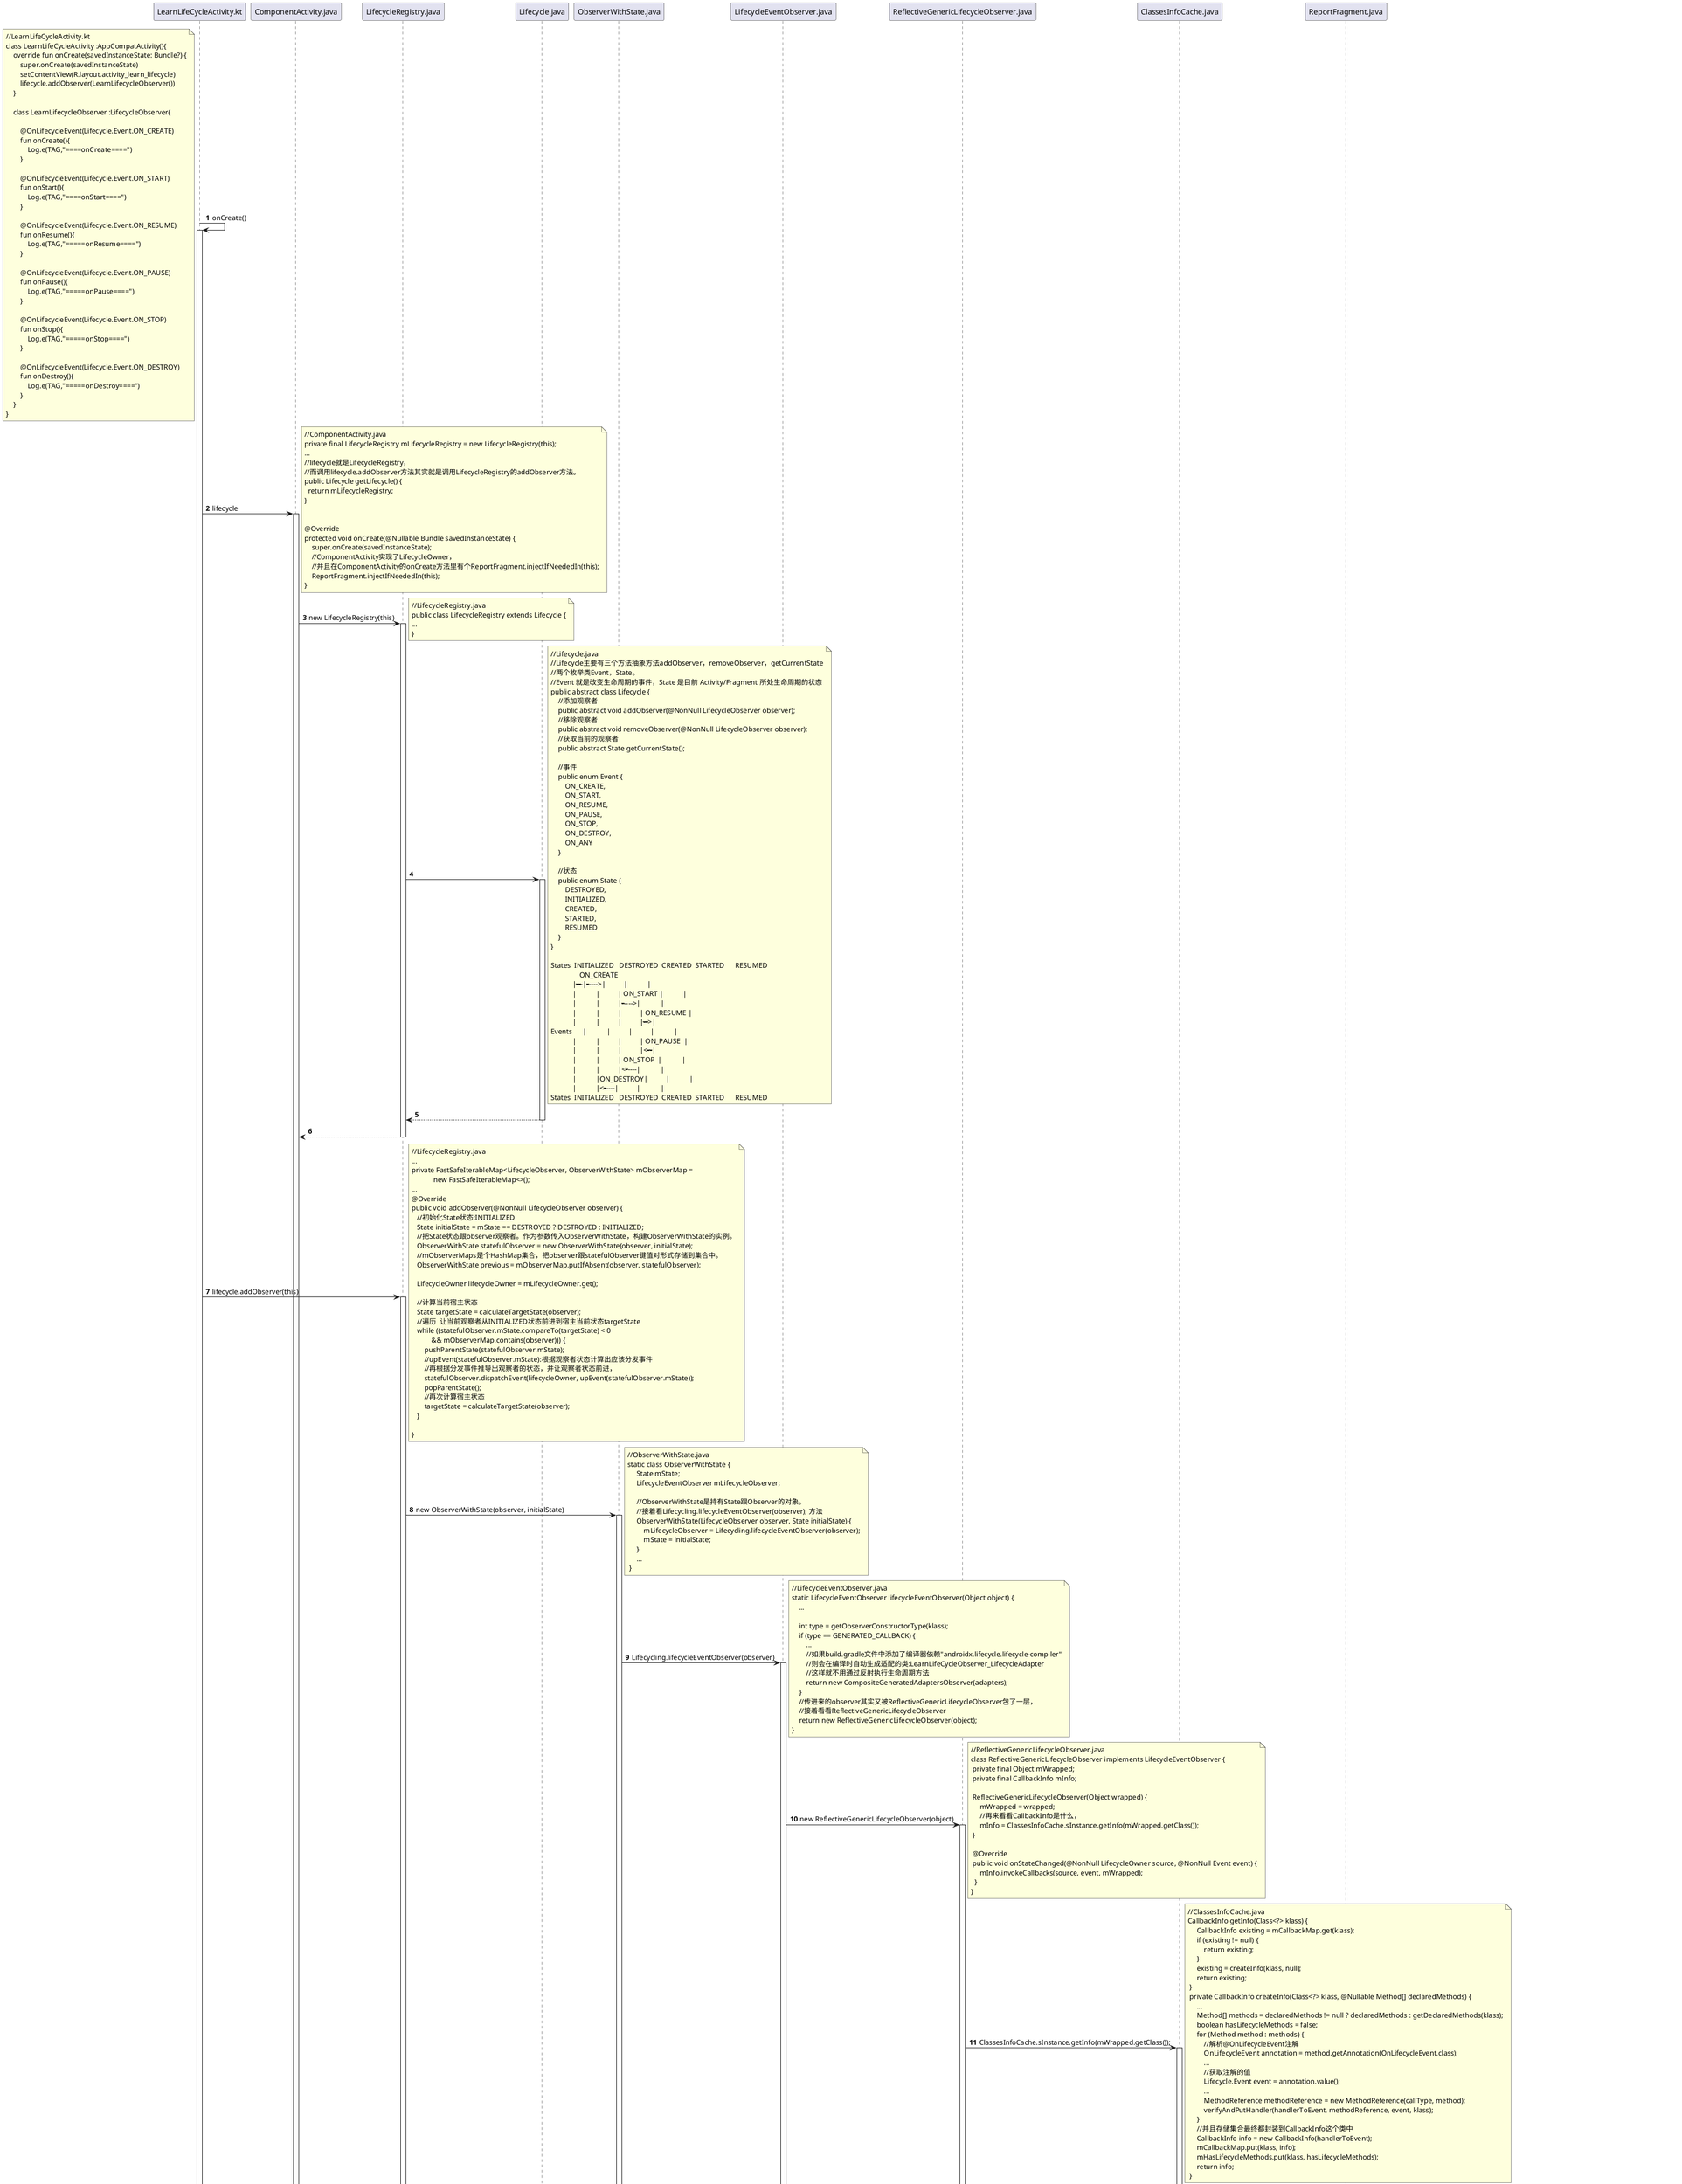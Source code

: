 ·@startuml
'https://plantuml.com/sequence-diagram

autonumber

'1
LearnLifeCycleActivity.kt -> LearnLifeCycleActivity.kt: onCreate()
activate LearnLifeCycleActivity.kt
note left
//LearnLifeCycleActivity.kt
class LearnLifeCycleActivity :AppCompatActivity(){
    override fun onCreate(savedInstanceState: Bundle?) {
        super.onCreate(savedInstanceState)
        setContentView(R.layout.activity_learn_lifecycle)
        lifecycle.addObserver(LearnLifecycleObserver())
    }

    class LearnLifecycleObserver :LifecycleObserver{

        @OnLifecycleEvent(Lifecycle.Event.ON_CREATE)
        fun onCreate(){
            Log.e(TAG,"====onCreate====")
        }

        @OnLifecycleEvent(Lifecycle.Event.ON_START)
        fun onStart(){
            Log.e(TAG,"====onStart====")
        }

        @OnLifecycleEvent(Lifecycle.Event.ON_RESUME)
        fun onResume(){
            Log.e(TAG,"=====onResume====")
        }

        @OnLifecycleEvent(Lifecycle.Event.ON_PAUSE)
        fun onPause(){
            Log.e(TAG,"=====onPause====")
        }

        @OnLifecycleEvent(Lifecycle.Event.ON_STOP)
        fun onStop(){
            Log.e(TAG,"=====onStop====")
        }

        @OnLifecycleEvent(Lifecycle.Event.ON_DESTROY)
        fun onDestroy(){
            Log.e(TAG,"=====onDestroy====")
        }
    }
}
end note

'2
LearnLifeCycleActivity.kt -> ComponentActivity.java: lifecycle
activate ComponentActivity.java
note right
//ComponentActivity.java
private final LifecycleRegistry mLifecycleRegistry = new LifecycleRegistry(this);
...
//lifecycle就是LifecycleRegistry，
//而调用lifecycle.addObserver方法其实就是调用LifecycleRegistry的addObserver方法。
public Lifecycle getLifecycle() {
  return mLifecycleRegistry;
}


@Override
protected void onCreate(@Nullable Bundle savedInstanceState) {
    super.onCreate(savedInstanceState);
    //ComponentActivity实现了LifecycleOwner，
    //并且在ComponentActivity的onCreate方法里有个ReportFragment.injectIfNeededIn(this);
    ReportFragment.injectIfNeededIn(this);
}
end note

'3
ComponentActivity.java -> LifecycleRegistry.java: new LifecycleRegistry(this)
activate LifecycleRegistry.java
note right
//LifecycleRegistry.java
public class LifecycleRegistry extends Lifecycle {
...
}
end note

'4
LifecycleRegistry.java -> Lifecycle.java:
activate Lifecycle.java
note right
//Lifecycle.java
//Lifecycle主要有三个方法抽象方法addObserver，removeObserver，getCurrentState
//两个枚举类Event，State。
//Event 就是改变生命周期的事件，State 是目前 Activity/Fragment 所处生命周期的状态
public abstract class Lifecycle {
    //添加观察者
    public abstract void addObserver(@NonNull LifecycleObserver observer);
    //移除观察者
    public abstract void removeObserver(@NonNull LifecycleObserver observer);
    //获取当前的观察者
    public abstract State getCurrentState();

    //事件
    public enum Event {
        ON_CREATE,
        ON_START,
        ON_RESUME,
        ON_PAUSE,
        ON_STOP,
        ON_DESTROY,
        ON_ANY
    }

    //状态
    public enum State {
        DESTROYED,
        INITIALIZED,
        CREATED,
        STARTED,
        RESUMED
    }
}

States  INITIALIZED   DESTROYED  CREATED  STARTED      RESUMED
                ON_CREATE
            |-----------|--------->|          |           |
            |           |          | ON_START |           |
            |           |          |--------->|           |
            |           |          |          | ON_RESUME |
            |           |          |          |---------->|
Events      |           |          |          |           |
            |           |          |          | ON_PAUSE  |
            |           |          |          |<----------|
            |           |          | ON_STOP  |           |
            |           |          |<---------|           |
            |           |ON_DESTROY|          |           |
            |           |<---------|          |           |
States  INITIALIZED   DESTROYED  CREATED  STARTED      RESUMED
end note

'5
Lifecycle.java --> LifecycleRegistry.java:
deactivate Lifecycle.java

'6
LifecycleRegistry.java --> ComponentActivity.java:
deactivate LifecycleRegistry.java

'7
'ComponentActivity.java --> LearnLifeCycleActivity.kt:
'deactivate ComponentActivity.java


'8
LearnLifeCycleActivity.kt -> LifecycleRegistry.java: lifecycle.addObserver(this)
activate LifecycleRegistry.java
note right
//LifecycleRegistry.java
...
private FastSafeIterableMap<LifecycleObserver, ObserverWithState> mObserverMap =
            new FastSafeIterableMap<>();
...
@Override
public void addObserver(@NonNull LifecycleObserver observer) {
   //初始化State状态:INITIALIZED
   State initialState = mState == DESTROYED ? DESTROYED : INITIALIZED;
   //把State状态跟observer观察者。作为参数传入ObserverWithState，构建ObserverWithState的实例。
   ObserverWithState statefulObserver = new ObserverWithState(observer, initialState);
   //mObserverMaps是个HashMap集合，把observer跟statefulObserver键值对形式存储到集合中。
   ObserverWithState previous = mObserverMap.putIfAbsent(observer, statefulObserver);

   LifecycleOwner lifecycleOwner = mLifecycleOwner.get();

   //计算当前宿主状态
   State targetState = calculateTargetState(observer);
   //遍历  让当前观察者从INITIALIZED状态前进到宿主当前状态targetState
   while ((statefulObserver.mState.compareTo(targetState) < 0
           && mObserverMap.contains(observer))) {
       pushParentState(statefulObserver.mState);
       //upEvent(statefulObserver.mState):根据观察者状态计算出应该分发事件
       //再根据分发事件推导出观察者的状态，并让观察者状态前进，
       statefulObserver.dispatchEvent(lifecycleOwner, upEvent(statefulObserver.mState));
       popParentState();
       //再次计算宿主状态
       targetState = calculateTargetState(observer);
   }

}
end note

'9
LifecycleRegistry.java -> ObserverWithState.java: new ObserverWithState(observer, initialState)
activate ObserverWithState.java
note right
//ObserverWithState.java
static class ObserverWithState {
     State mState;
     LifecycleEventObserver mLifecycleObserver;

     //ObserverWithState是持有State跟Observer的对象。
     //接着看Lifecycling.lifecycleEventObserver(observer); 方法
     ObserverWithState(LifecycleObserver observer, State initialState) {
         mLifecycleObserver = Lifecycling.lifecycleEventObserver(observer);
         mState = initialState;
     }
     ...
 }
end note

'10
ObserverWithState.java -> LifecycleEventObserver.java: Lifecycling.lifecycleEventObserver(observer)
activate LifecycleEventObserver.java
note right
//LifecycleEventObserver.java
static LifecycleEventObserver lifecycleEventObserver(Object object) {
    ...

    int type = getObserverConstructorType(klass);
    if (type == GENERATED_CALLBACK) {
        ...
        //如果build.gradle文件中添加了编译器依赖"androidx.lifecycle.lifecycle-compiler"
        //则会在编译时自动生成适配的类:LearnLifeCycleObserver_LifecycleAdapter
        //这样就不用通过反射执行生命周期方法
        return new CompositeGeneratedAdaptersObserver(adapters);
    }
    //传进来的observer其实又被ReflectiveGenericLifecycleObserver包了一层，
    //接着看看ReflectiveGenericLifecycleObserver
    return new ReflectiveGenericLifecycleObserver(object);
}
end note

'11
LifecycleEventObserver.java -> ReflectiveGenericLifecycleObserver.java: new ReflectiveGenericLifecycleObserver(object)
activate ReflectiveGenericLifecycleObserver.java
note right
//ReflectiveGenericLifecycleObserver.java
class ReflectiveGenericLifecycleObserver implements LifecycleEventObserver {
 private final Object mWrapped;
 private final CallbackInfo mInfo;

 ReflectiveGenericLifecycleObserver(Object wrapped) {
     mWrapped = wrapped;
     //再来看看CallbackInfo是什么，
     mInfo = ClassesInfoCache.sInstance.getInfo(mWrapped.getClass());
 }

 @Override
 public void onStateChanged(@NonNull LifecycleOwner source, @NonNull Event event) {
     mInfo.invokeCallbacks(source, event, mWrapped);
  }
}
end note

'12
ReflectiveGenericLifecycleObserver.java -> ClassesInfoCache.java:  ClassesInfoCache.sInstance.getInfo(mWrapped.getClass());
activate ClassesInfoCache.java
note right
//ClassesInfoCache.java
CallbackInfo getInfo(Class<?> klass) {
     CallbackInfo existing = mCallbackMap.get(klass);
     if (existing != null) {
         return existing;
     }
     existing = createInfo(klass, null);
     return existing;
 }
 private CallbackInfo createInfo(Class<?> klass, @Nullable Method[] declaredMethods) {
     ...
     Method[] methods = declaredMethods != null ? declaredMethods : getDeclaredMethods(klass);
     boolean hasLifecycleMethods = false;
     for (Method method : methods) {
         //解析@OnLifecycleEvent注解
         OnLifecycleEvent annotation = method.getAnnotation(OnLifecycleEvent.class);
         ...
         //获取注解的值
         Lifecycle.Event event = annotation.value();
         ...
         MethodReference methodReference = new MethodReference(callType, method);
         verifyAndPutHandler(handlerToEvent, methodReference, event, klass);
     }
     //并且存储集合最终都封装到CallbackInfo这个类中
     CallbackInfo info = new CallbackInfo(handlerToEvent);
     mCallbackMap.put(klass, info);
     mHasLifecycleMethods.put(klass, hasLifecycleMethods);
     return info;
 }
end note

'13
ClassesInfoCache.java --> ReflectiveGenericLifecycleObserver.java:
deactivate ClassesInfoCache.java

'14
ReflectiveGenericLifecycleObserver.java --> LifecycleEventObserver.java:
deactivate ReflectiveGenericLifecycleObserver.java

'15
LifecycleEventObserver.java --> ObserverWithState.java:
deactivate LifecycleEventObserver.java

'16
ObserverWithState.java --> LifecycleRegistry.java:
deactivate ObserverWithState.java

'17
LifecycleRegistry.java --> LearnLifeCycleActivity.kt:
deactivate LifecycleRegistry.java

'18
ComponentActivity.java -> ReportFragment.java: ReportFragment.injectIfNeededIn(this);
activate ReportFragment.java
note right
//ReportFragment.java
public static void injectIfNeededIn(Activity activity) {
    // ProcessLifecycleOwner should always correctly work and some activities may not extend
    // FragmentActivity from support lib, so we use framework fragments for activities
    android.app.FragmentManager manager = activity.getFragmentManager();
    if (manager.findFragmentByTag(REPORT_FRAGMENT_TAG) == null) {
        //添加一个new ReportFragment()
        manager.beginTransaction().add(new ReportFragment(), REPORT_FRAGMENT_TAG).commit();
        // Hopefully, we are the first to make a transaction.
        manager.executePendingTransactions();
    }
}

//发现在ReportFragment的生命周期里调用了dispatch这个方法，
//并且传入对应的生命周期事件（如：dispatch(Lifecycle.Event.ON_DESTROY);）
//接着我们来看看dispatch的方法
@Override
public void onActivityCreated(Bundle savedInstanceState) {
    super.onActivityCreated(savedInstanceState);
    dispatchCreate(mProcessListener);
    dispatch(Lifecycle.Event.ON_CREATE);
}

@Override
public void onStart() {
    super.onStart();
    dispatchStart(mProcessListener);
    dispatch(Lifecycle.Event.ON_START);
}

@Override
public void onResume() {
    super.onResume();
    dispatchResume(mProcessListener);
    dispatch(Lifecycle.Event.ON_RESUME);
}

@Override
public void onPause() {
    super.onPause();
    dispatch(Lifecycle.Event.ON_PAUSE);
}

@Override
public void onStop() {
    super.onStop();
    dispatch(Lifecycle.Event.ON_STOP);
}

@Override
public void onDestroy() {
    super.onDestroy();
    dispatch(Lifecycle.Event.ON_DESTROY);
    // just want to be sure that we won't leak reference to an activity
    mProcessListener = null;
}
//我们看到代码会判断activity是否是LifecycleOwner类型，
//并且lifecycle是否是LifecycleRegistry，
//接着会调用 LifecycleRegistry的handleLifecycleEvent()方法。并且事件作为参数传入。
//根据我们上面查看的源码，ComponentActivity是实现了LifecycleOwner，
//并且lifecycle就是LifecycleRegistry。
//所以来看看LifecycleRegistry的handleLifecycleEvent()方法
private void dispatch(Lifecycle.Event event) {
    Activity activity = getActivity();
    if (activity instanceof LifecycleRegistryOwner) {
        ((LifecycleRegistryOwner) activity).getLifecycle().handleLifecycleEvent(event);
        return;
    }

    if (activity instanceof LifecycleOwner) {
        Lifecycle lifecycle = ((LifecycleOwner) activity).getLifecycle();
        if (lifecycle instanceof LifecycleRegistry) {
            ((LifecycleRegistry) lifecycle).handleLifecycleEvent(event);
        }
    }
}
end note

'19
ReportFragment.java -> LifecycleRegistry.java: lifecycle.handleLifecycleEvent(event);
activate LifecycleRegistry.java
note left
//LifecycleRegistry.java
public void handleLifecycleEvent(@NonNull Lifecycle.Event event) {
    //将Event转成State
    //根据宿主当前分发的事件(生命周期)反推出宿主状态，
    //eg:如果是ON_CREATE事件，则前进一步变为CREATED状态
    State next = getStateAfter(event);
    //状态同步
    moveToState(next);
}
end note

'20
LifecycleRegistry.java->LifecycleRegistry.java: moveToState(next);
activate LifecycleRegistry.java
note left
//LifecycleRegistry.java
private void moveToState(State next) {
    ...
    //真正的状态同步
    sync();
    ...
}
end note

'21
LifecycleRegistry.java->LifecycleRegistry.java: moveToState(next);
activate LifecycleRegistry.java
note left
//LifecycleRegistry.java
//真正的状态同步
private void sync() {
    LifecycleOwner lifecycleOwner = mLifecycleOwner.get();

    //isSynced()：往mObserverMap集合里面注册的Observer是不是所有观察者的状态都已经分发完，
    //是不是都已经同步到根宿主一致状态,如果没有，继续循环遍历
    while (!isSynced()) {
        // 生命周期后退逻辑
        //宿主状态<观察者状态：生命周期倒退阶段
        //前台切后台，执行onPause()，RESUMED->STARTED
        //宿主进入状态：STARTED，观察者状态：还处于 RESUMED
        //此时宿主状态<观察者状态，执行backwardPass(lifecycleOwner);
        if (mState.compareTo(mObserverMap.eldest().getValue().mState) < 0) {
            //让集合里面所有观察者的状态都倒退到和宿主一样的状态，并且分发事件
            backwardPass(lifecycleOwner);
        }
        Entry<LifecycleObserver, ObserverWithState> newest = mObserverMap.newest();
        // 生命周期前进逻辑
        //宿主状态>观察者状态：生命周期前进阶段
        //后台切前台，执行onResume(),STARTED->RESUMED ，
        //宿主进入状态：RESUMED，观察者状态：还处于 STARTED
        if (!mNewEventOccurred && newest != null
                && mState.compareTo(newest.getValue().mState) > 0) {
            forwardPass(lifecycleOwner);
        }
    }
}
end note

'22
LifecycleRegistry.java ->LifecycleRegistry.java: backwardPass(lifecycleOwner);
activate LifecycleRegistry.java
note left
LifecycleRegistry.java
//遍历，让集合里面所有观察者的状态都倒退到和宿主一样的状态，并且分发事件
private void backwardPass(LifecycleOwner lifecycleOwner) {
    Iterator<Entry<LifecycleObserver, ObserverWithState>> descendingIterator =
            mObserverMap.descendingIterator();
    while (descendingIterator.hasNext() && !mNewEventOccurred) {
        Entry<LifecycleObserver, ObserverWithState> entry = descendingIterator.next();
        ObserverWithState observer = entry.getValue();
        while ((observer.mState.compareTo(mState) > 0 && !mNewEventOccurred
                && mObserverMap.contains(entry.getKey()))) {
            //倒退观察者状态
            //生命周期事件降级,根据状态计算出分发事件
            //eg:观察者状态RESUMED,分发一个ON_PAUSE事件
            Event event = downEvent(observer.mState);
            pushParentState(getStateAfter(event));
            //分发事件
            observer.dispatchEvent(lifecycleOwner, event);
            popParentState();
        }
    }
}
end note

'23
LifecycleRegistry.java ->ObserverWithState.java: observer.dispatchEvent(lifecycleOwner, event);
activate ObserverWithState.java
note right
ObserverWithState.java
static class ObserverWithState {
    //分发事件
    void dispatchEvent(LifecycleOwner owner, Event event) {
        //倒推出观察者新的状态
        State newState = getStateAfter(event);
        mState = min(mState, newState);
        //mLifecycleObserver的实现类是ReflectiveGenericLifecycleObserver，
        //所以来看ReflectiveGenericLifecycleObserver的onStateChanged()方法
        //通知所有观察者宿主当前生命周期状态改变
        mLifecycleObserver.onStateChanged(owner, event);
        //观察者状态降级到和宿主一样的状态
        mState = newState;
    }
}
end note

'24
ObserverWithState.java ->ReflectiveGenericLifecycleObserver.java: mLifecycleObserver.onStateChanged(owner, event);
activate ReflectiveGenericLifecycleObserver.java
note right
...
private final CallbackInfo mInfo;
...
ReflectiveGenericLifecycleObserver(Object wrapped) {
        mWrapped = wrapped;
        mInfo = ClassesInfoCache.sInstance.getInfo(mWrapped.getClass());
}
@Override
public void onStateChanged(@NonNull LifecycleOwner source, @NonNull Event event) {
        //CallbackInfo的invokeCallbacks()方法
        mInfo.invokeCallbacks(source, event, mWrapped);
}
end note

'25
ReflectiveGenericLifecycleObserver.java ->ClassesInfoCache.java:  mInfo.invokeCallbacks(source, event, mWrapped);
activate ClassesInfoCache.java
note right
void invokeCallbacks(LifecycleOwner source, Lifecycle.Event event, Object target) {
            invokeMethodsForEvent(mEventToHandlers.get(event), source, event, target);
            invokeMethodsForEvent(mEventToHandlers.get(Lifecycle.Event.ON_ANY), source, event,
                    target);
}

private static void invokeMethodsForEvent(List<MethodReference> handlers,
                LifecycleOwner source, Lifecycle.Event event, Object mWrapped) {
            if (handlers != null) {
                for (int i = handlers.size() - 1; i >= 0; i--) {
                    //其实是调用到了MethodReference的invokeCallback()方法
                    handlers.get(i).invokeCallback(source, event, mWrapped);
                }
            }
}
end note

'26
ClassesInfoCache.java ->ClassesInfoCache.java:  invokeCallback(source, event, mWrapped);
activate ClassesInfoCache.java
note left
//这里会mMethod会通过反射去调用。
//那这个mMethod是什么呢？我们前面分析到CallbackInfo的createInfo的方法的时候
//会发现，其实method就是我们传入的observer的对应的注解了OnLifecycleEvent的方法。
 //总结： 组件Activity/Fragment会在相应的声命周期函数里调用dispatch方法分发事件，
 //并调用LifecycleRegistry的handleLifecycleEvent去处理事件。
 //LifecycleRegistry会根据传入的生命周期事件，去决定是否是向前还是向后的逻辑。
 //然后经过ObserverWithState->ReflectiveGenericLifecycleObserver -> CallbackInfo -> MethodReference，
 //最终通过反射真正调用到自定义LifecycleObserver添加了注解的方法。
 //这就是整个流程
void invokeCallback(LifecycleOwner source, Lifecycle.Event event, Object target) {
            //noinspection TryWithIdenticalCatches
            try {
                switch (mCallType) {
                    case CALL_TYPE_NO_ARG:
                        mMethod.invoke(target);
                        break;
                    case CALL_TYPE_PROVIDER:
                        mMethod.invoke(target, source);
                        break;
                    case CALL_TYPE_PROVIDER_WITH_EVENT:
                        mMethod.invoke(target, source, event);
                        break;
                }
            } catch (InvocationTargetException e) {
                throw new RuntimeException("Failed to call observer method", e.getCause());
            } catch (IllegalAccessException e) {
                throw new RuntimeException(e);
            }
}
end note

@enduml